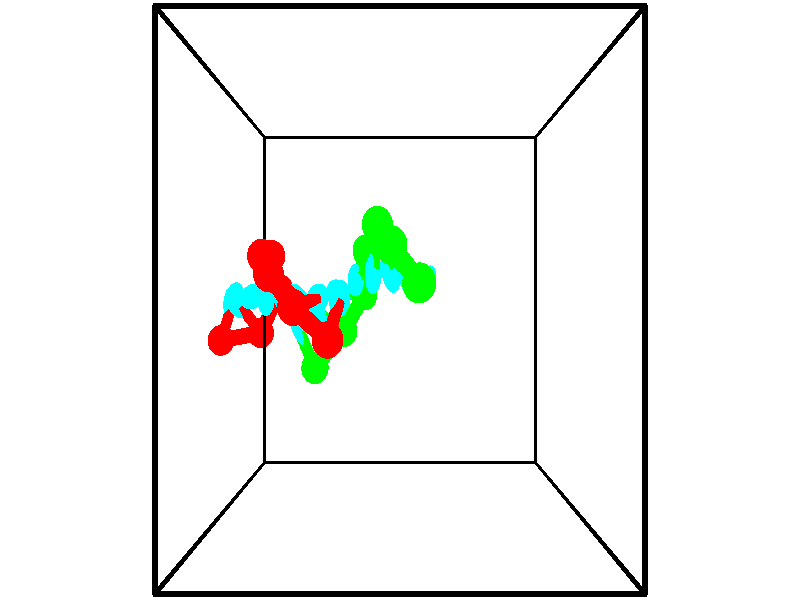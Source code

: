 // switches for output
#declare DRAW_BASES = 1; // possible values are 0, 1; only relevant for DNA ribbons
#declare DRAW_BASES_TYPE = 3; // possible values are 1, 2, 3; only relevant for DNA ribbons
#declare DRAW_FOG = 0; // set to 1 to enable fog

#include "colors.inc"

#include "transforms.inc"
background { rgb <1, 1, 1>}

#default {
   normal{
       ripples 0.25
       frequency 0.20
       turbulence 0.2
       lambda 5
   }
	finish {
		phong 0.1
		phong_size 40.
	}
}

// original window dimensions: 1024x640


// camera settings

camera {
	sky <-0, 1, 0>
	up <-0, 1, 0>
	right 1.6 * <1, 0, 0>
	location <2.5, 2.5, 11.1562>
	look_at <2.5, 2.5, 2.5>
	direction <0, 0, -8.6562>
	angle 67.0682
}


# declare cpy_camera_pos = <2.5, 2.5, 11.1562>;
# if (DRAW_FOG = 1)
fog {
	fog_type 2
	up vnormalize(cpy_camera_pos)
	color rgbt<1,1,1,0.3>
	distance 1e-5
	fog_alt 3e-3
	fog_offset 4
}
# end


// LIGHTS

# declare lum = 6;
global_settings {
	ambient_light rgb lum * <0.05, 0.05, 0.05>
	max_trace_level 15
}# declare cpy_direct_light_amount = 0.25;
light_source
{	1000 * <-1, -1, 1>,
	rgb lum * cpy_direct_light_amount
	parallel
}

light_source
{	1000 * <1, 1, -1>,
	rgb lum * cpy_direct_light_amount
	parallel
}

// strand 0

// nucleotide -1

// particle -1
sphere {
	<-0.986024, 1.845388, -0.601553> 0.250000
	pigment { color rgbt <1,0,0,0> }
	no_shadow
}
cylinder {
	<-0.865349, 2.220291, -0.671448>,  <-0.792943, 2.445233, -0.713384>, 0.100000
	pigment { color rgbt <1,0,0,0> }
	no_shadow
}
cylinder {
	<-0.865349, 2.220291, -0.671448>,  <-0.986024, 1.845388, -0.601553>, 0.100000
	pigment { color rgbt <1,0,0,0> }
	no_shadow
}

// particle -1
sphere {
	<-0.865349, 2.220291, -0.671448> 0.100000
	pigment { color rgbt <1,0,0,0> }
	no_shadow
}
sphere {
	0, 1
	scale<0.080000,0.200000,0.300000>
	matrix <0.681621, -0.083889, 0.726881,
		0.666616, -0.338395, -0.664163,
		0.301689, 0.937257, -0.174736,
		-0.774842, 2.501468, -0.723869>
	pigment { color rgbt <0,1,1,0> }
	no_shadow
}
cylinder {
	<-0.233860, 1.962689, -0.709651>,  <-0.986024, 1.845388, -0.601553>, 0.130000
	pigment { color rgbt <1,0,0,0> }
	no_shadow
}

// nucleotide -1

// particle -1
sphere {
	<-0.233860, 1.962689, -0.709651> 0.250000
	pigment { color rgbt <1,0,0,0> }
	no_shadow
}
cylinder {
	<-0.442566, 2.247169, -0.521202>,  <-0.567789, 2.417858, -0.408133>, 0.100000
	pigment { color rgbt <1,0,0,0> }
	no_shadow
}
cylinder {
	<-0.442566, 2.247169, -0.521202>,  <-0.233860, 1.962689, -0.709651>, 0.100000
	pigment { color rgbt <1,0,0,0> }
	no_shadow
}

// particle -1
sphere {
	<-0.442566, 2.247169, -0.521202> 0.100000
	pigment { color rgbt <1,0,0,0> }
	no_shadow
}
sphere {
	0, 1
	scale<0.080000,0.200000,0.300000>
	matrix <0.561617, -0.129332, 0.817226,
		0.642143, 0.690989, -0.331942,
		-0.521764, 0.711201, 0.471122,
		-0.599095, 2.460530, -0.379866>
	pigment { color rgbt <0,1,1,0> }
	no_shadow
}
cylinder {
	<0.159771, 2.665043, -0.639017>,  <-0.233860, 1.962689, -0.709651>, 0.130000
	pigment { color rgbt <1,0,0,0> }
	no_shadow
}

// nucleotide -1

// particle -1
sphere {
	<0.159771, 2.665043, -0.639017> 0.250000
	pigment { color rgbt <1,0,0,0> }
	no_shadow
}
cylinder {
	<-0.067570, 2.601997, -0.315998>,  <-0.203974, 2.564170, -0.122187>, 0.100000
	pigment { color rgbt <1,0,0,0> }
	no_shadow
}
cylinder {
	<-0.067570, 2.601997, -0.315998>,  <0.159771, 2.665043, -0.639017>, 0.100000
	pigment { color rgbt <1,0,0,0> }
	no_shadow
}

// particle -1
sphere {
	<-0.067570, 2.601997, -0.315998> 0.100000
	pigment { color rgbt <1,0,0,0> }
	no_shadow
}
sphere {
	0, 1
	scale<0.080000,0.200000,0.300000>
	matrix <0.821375, -0.166118, 0.545663,
		0.048144, 0.973428, 0.223873,
		-0.568353, -0.157613, 0.807548,
		-0.238076, 2.554713, -0.073734>
	pigment { color rgbt <0,1,1,0> }
	no_shadow
}
cylinder {
	<0.110358, 3.181248, -0.081335>,  <0.159771, 2.665043, -0.639017>, 0.130000
	pigment { color rgbt <1,0,0,0> }
	no_shadow
}

// nucleotide -1

// particle -1
sphere {
	<0.110358, 3.181248, -0.081335> 0.250000
	pigment { color rgbt <1,0,0,0> }
	no_shadow
}
cylinder {
	<0.090553, 2.816078, 0.080711>,  <0.078670, 2.596977, 0.177939>, 0.100000
	pigment { color rgbt <1,0,0,0> }
	no_shadow
}
cylinder {
	<0.090553, 2.816078, 0.080711>,  <0.110358, 3.181248, -0.081335>, 0.100000
	pigment { color rgbt <1,0,0,0> }
	no_shadow
}

// particle -1
sphere {
	<0.090553, 2.816078, 0.080711> 0.100000
	pigment { color rgbt <1,0,0,0> }
	no_shadow
}
sphere {
	0, 1
	scale<0.080000,0.200000,0.300000>
	matrix <0.834471, 0.185072, 0.519044,
		-0.548823, 0.363757, 0.752645,
		-0.049513, -0.912924, 0.405116,
		0.075699, 2.542201, 0.202246>
	pigment { color rgbt <0,1,1,0> }
	no_shadow
}
cylinder {
	<0.080638, 3.142466, 0.587665>,  <0.110358, 3.181248, -0.081335>, 0.130000
	pigment { color rgbt <1,0,0,0> }
	no_shadow
}

// nucleotide -1

// particle -1
sphere {
	<0.080638, 3.142466, 0.587665> 0.250000
	pigment { color rgbt <1,0,0,0> }
	no_shadow
}
cylinder {
	<0.261154, 2.807541, 0.464218>,  <0.369464, 2.606586, 0.390150>, 0.100000
	pigment { color rgbt <1,0,0,0> }
	no_shadow
}
cylinder {
	<0.261154, 2.807541, 0.464218>,  <0.080638, 3.142466, 0.587665>, 0.100000
	pigment { color rgbt <1,0,0,0> }
	no_shadow
}

// particle -1
sphere {
	<0.261154, 2.807541, 0.464218> 0.100000
	pigment { color rgbt <1,0,0,0> }
	no_shadow
}
sphere {
	0, 1
	scale<0.080000,0.200000,0.300000>
	matrix <0.730924, 0.148429, 0.666123,
		-0.511946, -0.526190, 0.678996,
		0.451290, -0.837313, -0.308617,
		0.396541, 2.556347, 0.371633>
	pigment { color rgbt <0,1,1,0> }
	no_shadow
}
cylinder {
	<0.307113, 2.858867, 1.083755>,  <0.080638, 3.142466, 0.587665>, 0.130000
	pigment { color rgbt <1,0,0,0> }
	no_shadow
}

// nucleotide -1

// particle -1
sphere {
	<0.307113, 2.858867, 1.083755> 0.250000
	pigment { color rgbt <1,0,0,0> }
	no_shadow
}
cylinder {
	<0.543522, 2.660187, 0.829517>,  <0.685367, 2.540979, 0.676975>, 0.100000
	pigment { color rgbt <1,0,0,0> }
	no_shadow
}
cylinder {
	<0.543522, 2.660187, 0.829517>,  <0.307113, 2.858867, 1.083755>, 0.100000
	pigment { color rgbt <1,0,0,0> }
	no_shadow
}

// particle -1
sphere {
	<0.543522, 2.660187, 0.829517> 0.100000
	pigment { color rgbt <1,0,0,0> }
	no_shadow
}
sphere {
	0, 1
	scale<0.080000,0.200000,0.300000>
	matrix <0.785750, 0.176271, 0.592896,
		-0.182455, -0.849834, 0.494463,
		0.591023, -0.496700, -0.635595,
		0.720829, 2.511177, 0.638839>
	pigment { color rgbt <0,1,1,0> }
	no_shadow
}
cylinder {
	<0.775565, 2.400063, 1.432967>,  <0.307113, 2.858867, 1.083755>, 0.130000
	pigment { color rgbt <1,0,0,0> }
	no_shadow
}

// nucleotide -1

// particle -1
sphere {
	<0.775565, 2.400063, 1.432967> 0.250000
	pigment { color rgbt <1,0,0,0> }
	no_shadow
}
cylinder {
	<0.961327, 2.474754, 1.086681>,  <1.072784, 2.519569, 0.878910>, 0.100000
	pigment { color rgbt <1,0,0,0> }
	no_shadow
}
cylinder {
	<0.961327, 2.474754, 1.086681>,  <0.775565, 2.400063, 1.432967>, 0.100000
	pigment { color rgbt <1,0,0,0> }
	no_shadow
}

// particle -1
sphere {
	<0.961327, 2.474754, 1.086681> 0.100000
	pigment { color rgbt <1,0,0,0> }
	no_shadow
}
sphere {
	0, 1
	scale<0.080000,0.200000,0.300000>
	matrix <0.868750, 0.093850, 0.486277,
		0.172048, -0.977919, -0.118634,
		0.464405, 0.186727, -0.865714,
		1.100648, 2.530773, 0.826967>
	pigment { color rgbt <0,1,1,0> }
	no_shadow
}
cylinder {
	<1.341141, 1.967315, 1.498852>,  <0.775565, 2.400063, 1.432967>, 0.130000
	pigment { color rgbt <1,0,0,0> }
	no_shadow
}

// nucleotide -1

// particle -1
sphere {
	<1.341141, 1.967315, 1.498852> 0.250000
	pigment { color rgbt <1,0,0,0> }
	no_shadow
}
cylinder {
	<1.430763, 2.282043, 1.268822>,  <1.484537, 2.470880, 1.130803>, 0.100000
	pigment { color rgbt <1,0,0,0> }
	no_shadow
}
cylinder {
	<1.430763, 2.282043, 1.268822>,  <1.341141, 1.967315, 1.498852>, 0.100000
	pigment { color rgbt <1,0,0,0> }
	no_shadow
}

// particle -1
sphere {
	<1.430763, 2.282043, 1.268822> 0.100000
	pigment { color rgbt <1,0,0,0> }
	no_shadow
}
sphere {
	0, 1
	scale<0.080000,0.200000,0.300000>
	matrix <0.672114, 0.302553, 0.675814,
		0.705735, -0.537937, -0.461044,
		0.224056, 0.786820, -0.575077,
		1.497980, 2.518090, 1.096299>
	pigment { color rgbt <0,1,1,0> }
	no_shadow
}
// strand 1

// nucleotide -1

// particle -1
sphere {
	<2.781032, 2.708088, 2.322461> 0.250000
	pigment { color rgbt <0,1,0,0> }
	no_shadow
}
cylinder {
	<2.888837, 2.734039, 1.938137>,  <2.953520, 2.749610, 1.707543>, 0.100000
	pigment { color rgbt <0,1,0,0> }
	no_shadow
}
cylinder {
	<2.888837, 2.734039, 1.938137>,  <2.781032, 2.708088, 2.322461>, 0.100000
	pigment { color rgbt <0,1,0,0> }
	no_shadow
}

// particle -1
sphere {
	<2.888837, 2.734039, 1.938137> 0.100000
	pigment { color rgbt <0,1,0,0> }
	no_shadow
}
sphere {
	0, 1
	scale<0.080000,0.200000,0.300000>
	matrix <-0.959667, 0.100996, -0.262372,
		0.080016, 0.992769, 0.089480,
		0.269512, 0.064877, -0.960809,
		2.969690, 2.753502, 1.649894>
	pigment { color rgbt <0,1,1,0> }
	no_shadow
}
cylinder {
	<2.362160, 3.195794, 2.006412>,  <2.781032, 2.708088, 2.322461>, 0.130000
	pigment { color rgbt <0,1,0,0> }
	no_shadow
}

// nucleotide -1

// particle -1
sphere {
	<2.362160, 3.195794, 2.006412> 0.250000
	pigment { color rgbt <0,1,0,0> }
	no_shadow
}
cylinder {
	<2.509729, 2.970718, 1.710499>,  <2.598271, 2.835673, 1.532951>, 0.100000
	pigment { color rgbt <0,1,0,0> }
	no_shadow
}
cylinder {
	<2.509729, 2.970718, 1.710499>,  <2.362160, 3.195794, 2.006412>, 0.100000
	pigment { color rgbt <0,1,0,0> }
	no_shadow
}

// particle -1
sphere {
	<2.509729, 2.970718, 1.710499> 0.100000
	pigment { color rgbt <0,1,0,0> }
	no_shadow
}
sphere {
	0, 1
	scale<0.080000,0.200000,0.300000>
	matrix <-0.873551, 0.061977, -0.482772,
		0.317499, 0.824343, -0.468672,
		0.368923, -0.562688, -0.739783,
		2.620406, 2.801912, 1.488564>
	pigment { color rgbt <0,1,1,0> }
	no_shadow
}
cylinder {
	<2.136493, 3.511510, 1.430767>,  <2.362160, 3.195794, 2.006412>, 0.130000
	pigment { color rgbt <0,1,0,0> }
	no_shadow
}

// nucleotide -1

// particle -1
sphere {
	<2.136493, 3.511510, 1.430767> 0.250000
	pigment { color rgbt <0,1,0,0> }
	no_shadow
}
cylinder {
	<2.255739, 3.153351, 1.298470>,  <2.327287, 2.938455, 1.219091>, 0.100000
	pigment { color rgbt <0,1,0,0> }
	no_shadow
}
cylinder {
	<2.255739, 3.153351, 1.298470>,  <2.136493, 3.511510, 1.430767>, 0.100000
	pigment { color rgbt <0,1,0,0> }
	no_shadow
}

// particle -1
sphere {
	<2.255739, 3.153351, 1.298470> 0.100000
	pigment { color rgbt <0,1,0,0> }
	no_shadow
}
sphere {
	0, 1
	scale<0.080000,0.200000,0.300000>
	matrix <-0.743626, -0.000618, -0.668595,
		0.598454, 0.445268, -0.666025,
		0.298116, -0.895397, -0.330743,
		2.345174, 2.884732, 1.199247>
	pigment { color rgbt <0,1,1,0> }
	no_shadow
}
cylinder {
	<2.107613, 3.563754, 0.739148>,  <2.136493, 3.511510, 1.430767>, 0.130000
	pigment { color rgbt <0,1,0,0> }
	no_shadow
}

// nucleotide -1

// particle -1
sphere {
	<2.107613, 3.563754, 0.739148> 0.250000
	pigment { color rgbt <0,1,0,0> }
	no_shadow
}
cylinder {
	<2.072772, 3.172165, 0.812935>,  <2.051867, 2.937212, 0.857207>, 0.100000
	pigment { color rgbt <0,1,0,0> }
	no_shadow
}
cylinder {
	<2.072772, 3.172165, 0.812935>,  <2.107613, 3.563754, 0.739148>, 0.100000
	pigment { color rgbt <0,1,0,0> }
	no_shadow
}

// particle -1
sphere {
	<2.072772, 3.172165, 0.812935> 0.100000
	pigment { color rgbt <0,1,0,0> }
	no_shadow
}
sphere {
	0, 1
	scale<0.080000,0.200000,0.300000>
	matrix <-0.783725, -0.046969, -0.619330,
		0.614970, -0.198516, -0.763153,
		-0.087103, -0.978972, 0.184467,
		2.046641, 2.878474, 0.868275>
	pigment { color rgbt <0,1,1,0> }
	no_shadow
}
cylinder {
	<1.878433, 3.257809, 0.044889>,  <2.107613, 3.563754, 0.739148>, 0.130000
	pigment { color rgbt <0,1,0,0> }
	no_shadow
}

// nucleotide -1

// particle -1
sphere {
	<1.878433, 3.257809, 0.044889> 0.250000
	pigment { color rgbt <0,1,0,0> }
	no_shadow
}
cylinder {
	<1.791816, 2.992935, 0.331837>,  <1.739845, 2.834011, 0.504006>, 0.100000
	pigment { color rgbt <0,1,0,0> }
	no_shadow
}
cylinder {
	<1.791816, 2.992935, 0.331837>,  <1.878433, 3.257809, 0.044889>, 0.100000
	pigment { color rgbt <0,1,0,0> }
	no_shadow
}

// particle -1
sphere {
	<1.791816, 2.992935, 0.331837> 0.100000
	pigment { color rgbt <0,1,0,0> }
	no_shadow
}
sphere {
	0, 1
	scale<0.080000,0.200000,0.300000>
	matrix <-0.849241, -0.234687, -0.472983,
		0.481559, -0.711641, -0.511534,
		-0.216544, -0.662185, 0.717370,
		1.726853, 2.794280, 0.547048>
	pigment { color rgbt <0,1,1,0> }
	no_shadow
}
cylinder {
	<1.825359, 2.585271, -0.204088>,  <1.878433, 3.257809, 0.044889>, 0.130000
	pigment { color rgbt <0,1,0,0> }
	no_shadow
}

// nucleotide -1

// particle -1
sphere {
	<1.825359, 2.585271, -0.204088> 0.250000
	pigment { color rgbt <0,1,0,0> }
	no_shadow
}
cylinder {
	<1.591983, 2.604111, 0.120228>,  <1.451957, 2.615415, 0.314817>, 0.100000
	pigment { color rgbt <0,1,0,0> }
	no_shadow
}
cylinder {
	<1.591983, 2.604111, 0.120228>,  <1.825359, 2.585271, -0.204088>, 0.100000
	pigment { color rgbt <0,1,0,0> }
	no_shadow
}

// particle -1
sphere {
	<1.591983, 2.604111, 0.120228> 0.100000
	pigment { color rgbt <0,1,0,0> }
	no_shadow
}
sphere {
	0, 1
	scale<0.080000,0.200000,0.300000>
	matrix <-0.763454, -0.372315, -0.527750,
		0.277012, -0.926911, 0.253182,
		-0.583440, 0.047099, 0.810789,
		1.416951, 2.618241, 0.363465>
	pigment { color rgbt <0,1,1,0> }
	no_shadow
}
cylinder {
	<1.440955, 2.008683, -0.305233>,  <1.825359, 2.585271, -0.204088>, 0.130000
	pigment { color rgbt <0,1,0,0> }
	no_shadow
}

// nucleotide -1

// particle -1
sphere {
	<1.440955, 2.008683, -0.305233> 0.250000
	pigment { color rgbt <0,1,0,0> }
	no_shadow
}
cylinder {
	<1.228438, 2.152405, 0.001656>,  <1.100928, 2.238638, 0.185789>, 0.100000
	pigment { color rgbt <0,1,0,0> }
	no_shadow
}
cylinder {
	<1.228438, 2.152405, 0.001656>,  <1.440955, 2.008683, -0.305233>, 0.100000
	pigment { color rgbt <0,1,0,0> }
	no_shadow
}

// particle -1
sphere {
	<1.228438, 2.152405, 0.001656> 0.100000
	pigment { color rgbt <0,1,0,0> }
	no_shadow
}
sphere {
	0, 1
	scale<0.080000,0.200000,0.300000>
	matrix <-0.808196, -0.486539, -0.331811,
		0.254062, -0.796355, 0.548882,
		-0.531292, 0.359304, 0.767222,
		1.069051, 2.260196, 0.231822>
	pigment { color rgbt <0,1,1,0> }
	no_shadow
}
cylinder {
	<0.927471, 1.454470, -0.013468>,  <1.440955, 2.008683, -0.305233>, 0.130000
	pigment { color rgbt <0,1,0,0> }
	no_shadow
}

// nucleotide -1

// particle -1
sphere {
	<0.927471, 1.454470, -0.013468> 0.250000
	pigment { color rgbt <0,1,0,0> }
	no_shadow
}
cylinder {
	<0.760985, 1.807312, 0.074764>,  <0.661094, 2.019017, 0.127704>, 0.100000
	pigment { color rgbt <0,1,0,0> }
	no_shadow
}
cylinder {
	<0.760985, 1.807312, 0.074764>,  <0.927471, 1.454470, -0.013468>, 0.100000
	pigment { color rgbt <0,1,0,0> }
	no_shadow
}

// particle -1
sphere {
	<0.760985, 1.807312, 0.074764> 0.100000
	pigment { color rgbt <0,1,0,0> }
	no_shadow
}
sphere {
	0, 1
	scale<0.080000,0.200000,0.300000>
	matrix <-0.900616, -0.366555, -0.233513,
		-0.125128, -0.295850, 0.947004,
		-0.416214, 0.882105, 0.220581,
		0.636121, 2.071944, 0.140938>
	pigment { color rgbt <0,1,1,0> }
	no_shadow
}
// box output
cylinder {
	<0.000000, 0.000000, 0.000000>,  <5.000000, 0.000000, 0.000000>, 0.025000
	pigment { color rgbt <0,0,0,0> }
	no_shadow
}
cylinder {
	<0.000000, 0.000000, 0.000000>,  <0.000000, 5.000000, 0.000000>, 0.025000
	pigment { color rgbt <0,0,0,0> }
	no_shadow
}
cylinder {
	<0.000000, 0.000000, 0.000000>,  <0.000000, 0.000000, 5.000000>, 0.025000
	pigment { color rgbt <0,0,0,0> }
	no_shadow
}
cylinder {
	<5.000000, 5.000000, 5.000000>,  <0.000000, 5.000000, 5.000000>, 0.025000
	pigment { color rgbt <0,0,0,0> }
	no_shadow
}
cylinder {
	<5.000000, 5.000000, 5.000000>,  <5.000000, 0.000000, 5.000000>, 0.025000
	pigment { color rgbt <0,0,0,0> }
	no_shadow
}
cylinder {
	<5.000000, 5.000000, 5.000000>,  <5.000000, 5.000000, 0.000000>, 0.025000
	pigment { color rgbt <0,0,0,0> }
	no_shadow
}
cylinder {
	<0.000000, 0.000000, 5.000000>,  <0.000000, 5.000000, 5.000000>, 0.025000
	pigment { color rgbt <0,0,0,0> }
	no_shadow
}
cylinder {
	<0.000000, 0.000000, 5.000000>,  <5.000000, 0.000000, 5.000000>, 0.025000
	pigment { color rgbt <0,0,0,0> }
	no_shadow
}
cylinder {
	<5.000000, 5.000000, 0.000000>,  <0.000000, 5.000000, 0.000000>, 0.025000
	pigment { color rgbt <0,0,0,0> }
	no_shadow
}
cylinder {
	<5.000000, 5.000000, 0.000000>,  <5.000000, 0.000000, 0.000000>, 0.025000
	pigment { color rgbt <0,0,0,0> }
	no_shadow
}
cylinder {
	<5.000000, 0.000000, 5.000000>,  <5.000000, 0.000000, 0.000000>, 0.025000
	pigment { color rgbt <0,0,0,0> }
	no_shadow
}
cylinder {
	<0.000000, 5.000000, 0.000000>,  <0.000000, 5.000000, 5.000000>, 0.025000
	pigment { color rgbt <0,0,0,0> }
	no_shadow
}
// end of box output
